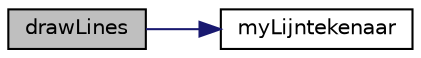 digraph "drawLines"
{
 // INTERACTIVE_SVG=YES
 // LATEX_PDF_SIZE
  edge [fontname="Helvetica",fontsize="10",labelfontname="Helvetica",labelfontsize="10"];
  node [fontname="Helvetica",fontsize="10",shape=record];
  rankdir="LR";
  Node1 [label="drawLines",height=0.2,width=0.4,color="black", fillcolor="grey75", style="filled", fontcolor="black",tooltip="This function draws multiple lines using mylijntekenaar function."];
  Node1 -> Node2 [color="midnightblue",fontsize="10",style="solid",fontname="Helvetica"];
  Node2 [label="myLijntekenaar",height=0.2,width=0.4,color="black", fillcolor="white", style="filled",URL="$_a_p_i_8c.html#a1bc1193f15c9247c751bdecef4fdb2e6",tooltip="this function draws a single line from a to b"];
}
